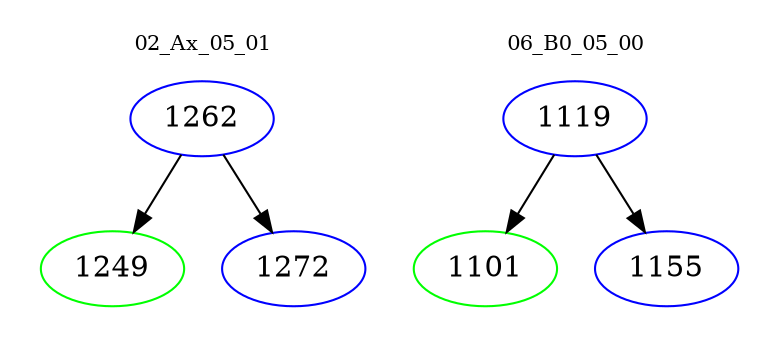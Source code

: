 digraph{
subgraph cluster_0 {
color = white
label = "02_Ax_05_01";
fontsize=10;
T0_1262 [label="1262", color="blue"]
T0_1262 -> T0_1249 [color="black"]
T0_1249 [label="1249", color="green"]
T0_1262 -> T0_1272 [color="black"]
T0_1272 [label="1272", color="blue"]
}
subgraph cluster_1 {
color = white
label = "06_B0_05_00";
fontsize=10;
T1_1119 [label="1119", color="blue"]
T1_1119 -> T1_1101 [color="black"]
T1_1101 [label="1101", color="green"]
T1_1119 -> T1_1155 [color="black"]
T1_1155 [label="1155", color="blue"]
}
}

